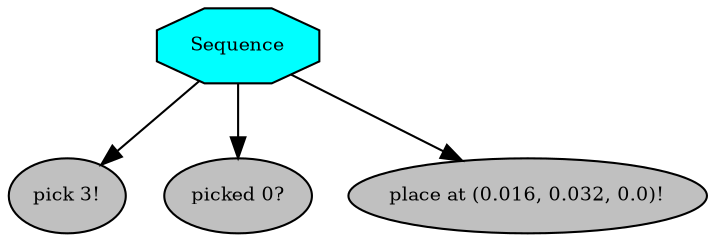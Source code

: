 digraph pastafarianism {
ordering=out;
graph [fontname="times-roman"];
node [fontname="times-roman"];
edge [fontname="times-roman"];
Sequence [fillcolor=cyan, fontcolor=black, fontsize=9, label=Sequence, shape=octagon, style=filled];
"pick 3!" [fillcolor=gray, fontcolor=black, fontsize=9, label="pick 3!", shape=ellipse, style=filled];
Sequence -> "pick 3!";
"picked 0?" [fillcolor=gray, fontcolor=black, fontsize=9, label="picked 0?", shape=ellipse, style=filled];
Sequence -> "picked 0?";
"place at (0.016, 0.032, 0.0)!" [fillcolor=gray, fontcolor=black, fontsize=9, label="place at (0.016, 0.032, 0.0)!", shape=ellipse, style=filled];
Sequence -> "place at (0.016, 0.032, 0.0)!";
}
